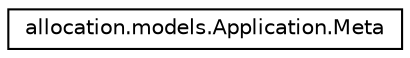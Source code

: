digraph "Graphical Class Hierarchy"
{
  edge [fontname="Helvetica",fontsize="10",labelfontname="Helvetica",labelfontsize="10"];
  node [fontname="Helvetica",fontsize="10",shape=record];
  rankdir="LR";
  Node1 [label="allocation.models.Application.Meta",height=0.2,width=0.4,color="black", fillcolor="white", style="filled",URL="$classallocation_1_1models_1_1Application_1_1Meta.html",tooltip="Metadata. "];
}
